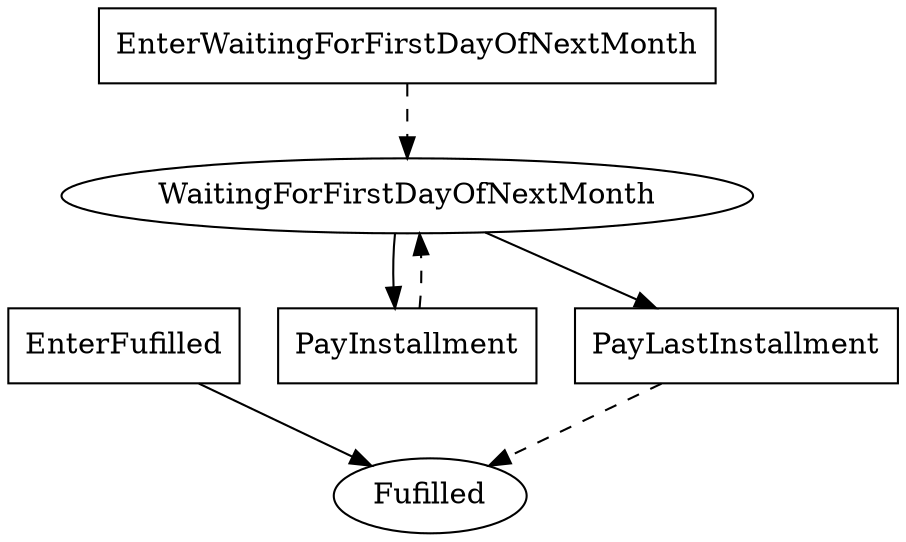 // THIS IS A GENERATED FILE. DO NOT EDIT.

digraph Instalment_Sale_Hvitved {    
    Fulfilled[label=Fufilled];
    WaitingForFirstDayOfNextMonth[label=WaitingForFirstDayOfNextMonth]
    
    EnterFulfilled[label=EnterFufilled,shape=box];
    EnterWaitingForFirstDayOfNextMonth[label=EnterWaitingForFirstDayOfNextMonth,shape=box];
	PayInstallment[label=PayInstallment,shape=box];
	PayLastInstallment[label=PayLastInstallment,shape=box]    
    
    EnterFulfilled -> Fulfilled;
    
    WaitingForFirstDayOfNextMonth -> PayInstallment;
	WaitingForFirstDayOfNextMonth -> PayLastInstallment
    
    EnterWaitingForFirstDayOfNextMonth -> WaitingForFirstDayOfNextMonth [style=dashed];
	PayInstallment -> WaitingForFirstDayOfNextMonth [style=dashed];
	PayLastInstallment -> Fulfilled [style=dashed];
	        
}